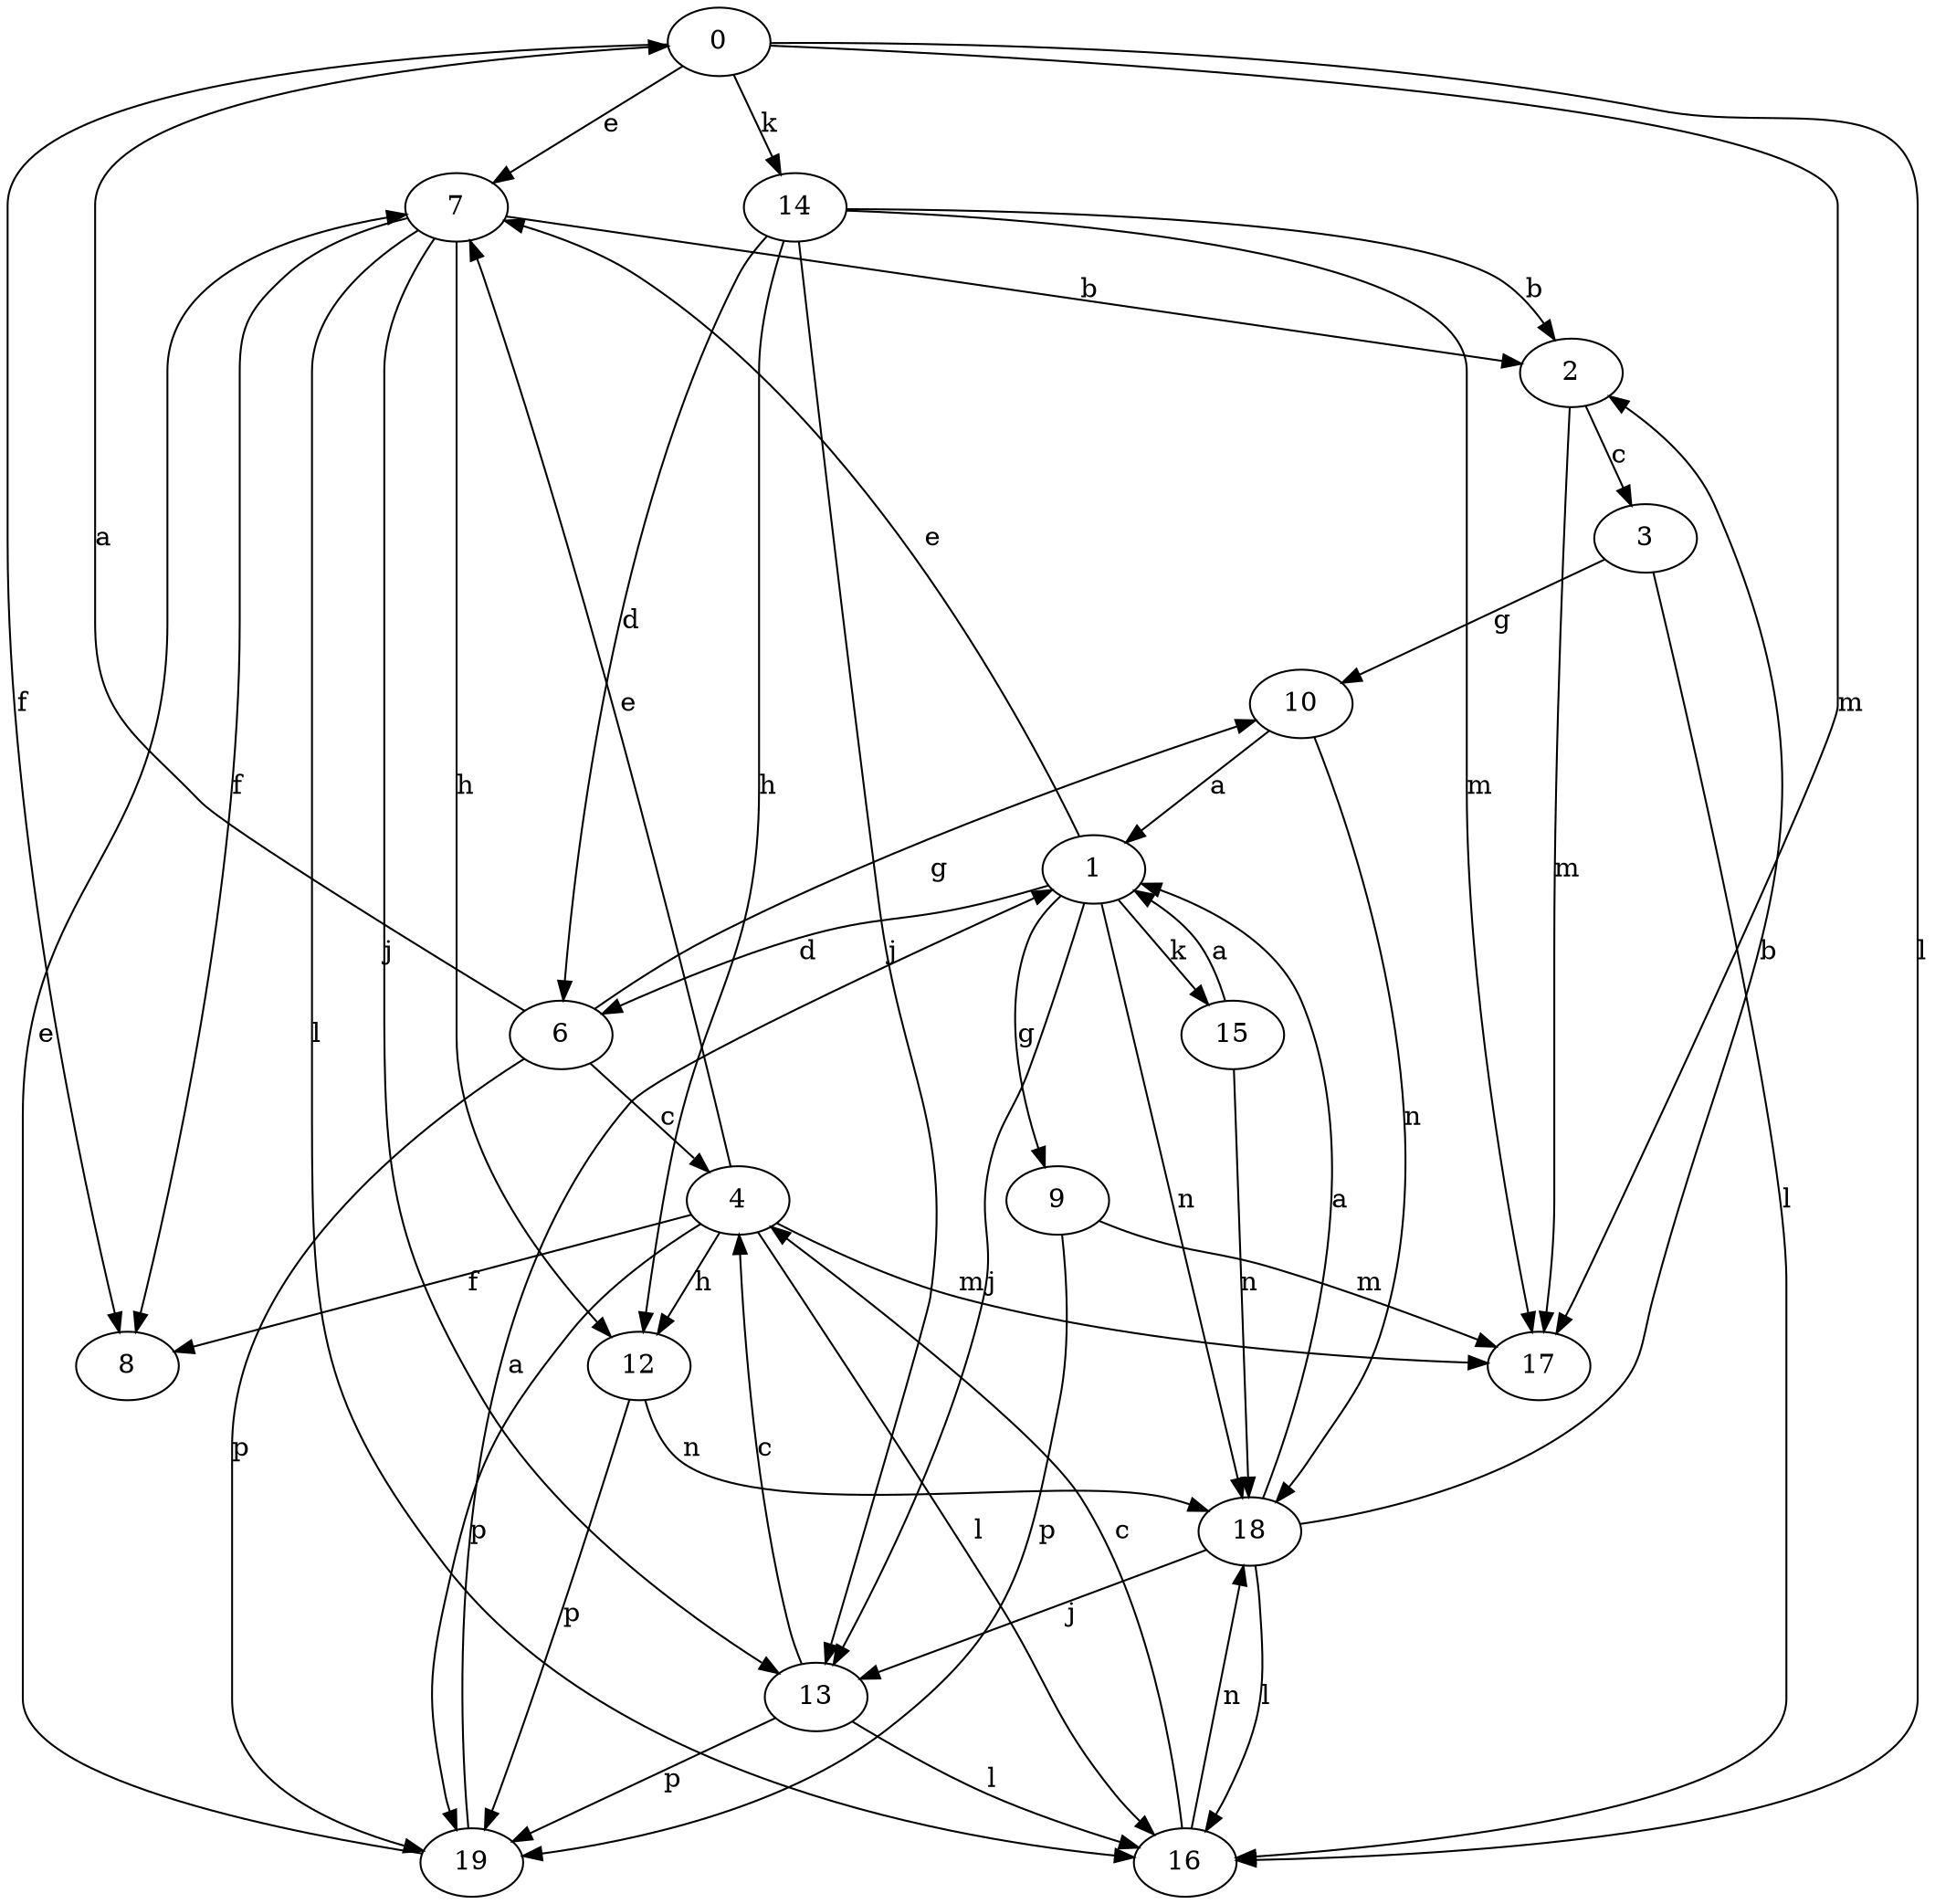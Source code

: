 strict digraph  {
0;
1;
2;
3;
4;
6;
7;
8;
9;
10;
12;
13;
14;
15;
16;
17;
18;
19;
0 -> 7  [label=e];
0 -> 8  [label=f];
0 -> 14  [label=k];
0 -> 16  [label=l];
0 -> 17  [label=m];
1 -> 6  [label=d];
1 -> 7  [label=e];
1 -> 9  [label=g];
1 -> 13  [label=j];
1 -> 15  [label=k];
1 -> 18  [label=n];
2 -> 3  [label=c];
2 -> 17  [label=m];
3 -> 10  [label=g];
3 -> 16  [label=l];
4 -> 7  [label=e];
4 -> 8  [label=f];
4 -> 12  [label=h];
4 -> 16  [label=l];
4 -> 17  [label=m];
4 -> 19  [label=p];
6 -> 0  [label=a];
6 -> 4  [label=c];
6 -> 10  [label=g];
6 -> 19  [label=p];
7 -> 2  [label=b];
7 -> 8  [label=f];
7 -> 12  [label=h];
7 -> 13  [label=j];
7 -> 16  [label=l];
9 -> 17  [label=m];
9 -> 19  [label=p];
10 -> 1  [label=a];
10 -> 18  [label=n];
12 -> 18  [label=n];
12 -> 19  [label=p];
13 -> 4  [label=c];
13 -> 16  [label=l];
13 -> 19  [label=p];
14 -> 2  [label=b];
14 -> 6  [label=d];
14 -> 12  [label=h];
14 -> 13  [label=j];
14 -> 17  [label=m];
15 -> 1  [label=a];
15 -> 18  [label=n];
16 -> 4  [label=c];
16 -> 18  [label=n];
18 -> 1  [label=a];
18 -> 2  [label=b];
18 -> 13  [label=j];
18 -> 16  [label=l];
19 -> 1  [label=a];
19 -> 7  [label=e];
}
